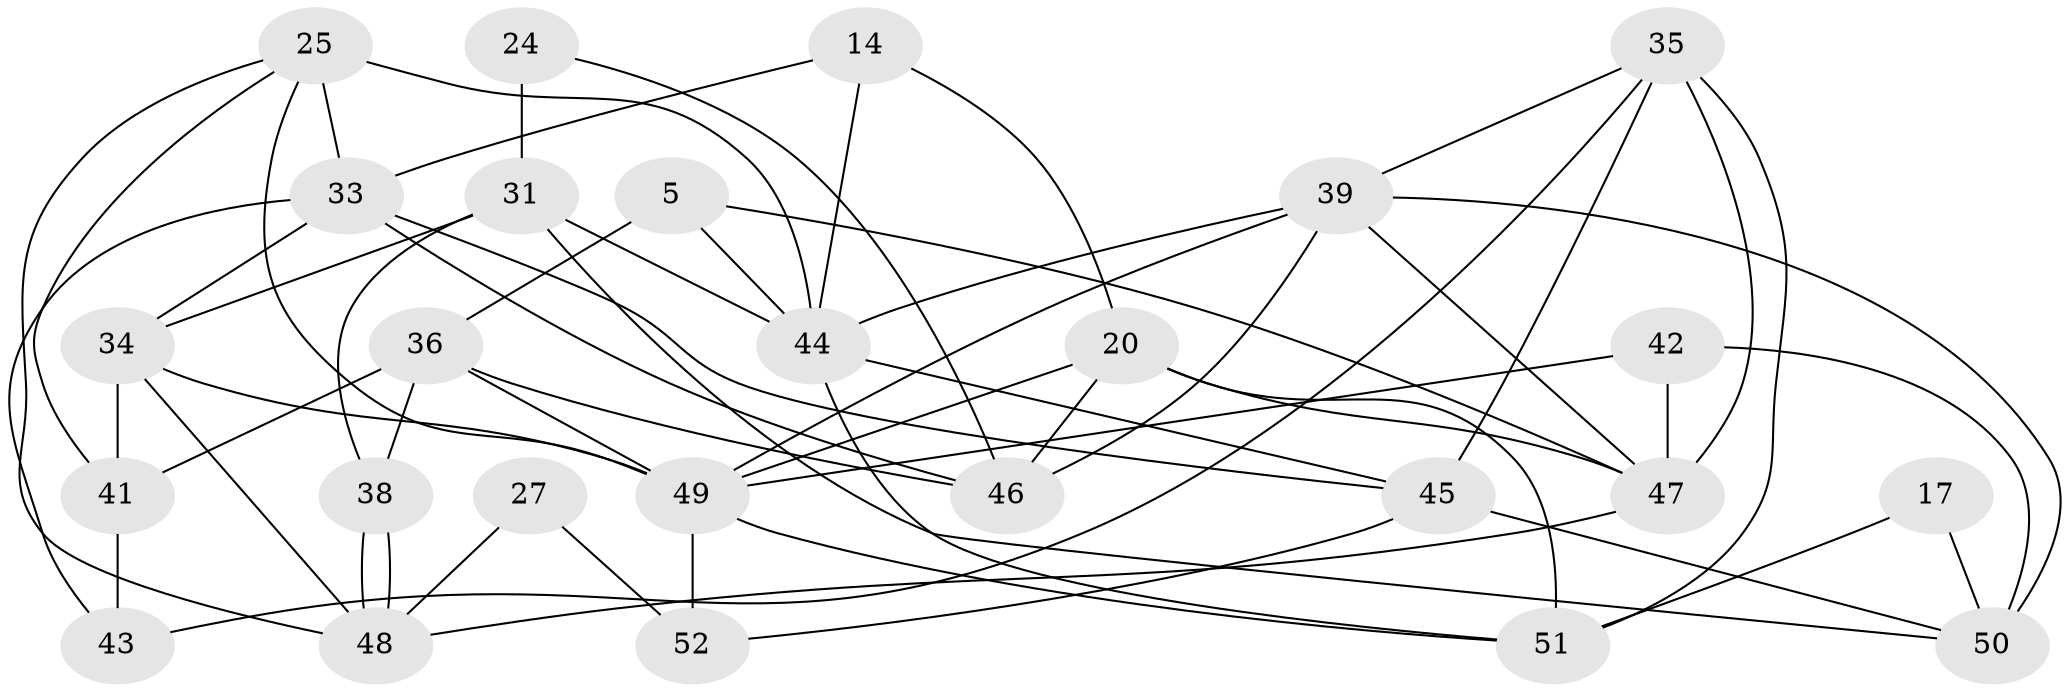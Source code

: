 // original degree distribution, {2: 0.1346153846153846, 5: 0.23076923076923078, 3: 0.23076923076923078, 4: 0.2692307692307692, 6: 0.1346153846153846}
// Generated by graph-tools (version 1.1) at 2025/51/03/09/25 04:51:54]
// undirected, 26 vertices, 59 edges
graph export_dot {
graph [start="1"]
  node [color=gray90,style=filled];
  5;
  14;
  17;
  20;
  24;
  25;
  27;
  31 [super="+11"];
  33 [super="+21"];
  34 [super="+16"];
  35 [super="+32"];
  36 [super="+22"];
  38;
  39 [super="+12+28+18"];
  41;
  42;
  43;
  44 [super="+8+4"];
  45 [super="+40"];
  46 [super="+23+30"];
  47 [super="+9+29"];
  48 [super="+13"];
  49 [super="+2+26"];
  50 [super="+37"];
  51 [super="+7"];
  52;
  5 -- 44;
  5 -- 36;
  5 -- 47;
  14 -- 20;
  14 -- 44 [weight=2];
  14 -- 33;
  17 -- 51;
  17 -- 50;
  20 -- 46;
  20 -- 51 [weight=2];
  20 -- 49;
  20 -- 47;
  24 -- 31 [weight=2];
  24 -- 46;
  25 -- 41;
  25 -- 48;
  25 -- 33 [weight=2];
  25 -- 44;
  25 -- 49;
  27 -- 52;
  27 -- 48;
  31 -- 38;
  31 -- 50;
  31 -- 44;
  31 -- 34;
  33 -- 45;
  33 -- 34;
  33 -- 43;
  33 -- 46;
  34 -- 49 [weight=2];
  34 -- 48;
  34 -- 41 [weight=2];
  35 -- 43;
  35 -- 47;
  35 -- 51 [weight=2];
  35 -- 45;
  35 -- 39;
  36 -- 38;
  36 -- 41 [weight=2];
  36 -- 49;
  36 -- 46;
  38 -- 48 [weight=2];
  38 -- 48;
  39 -- 49 [weight=2];
  39 -- 50 [weight=2];
  39 -- 44;
  39 -- 46;
  39 -- 47;
  41 -- 43;
  42 -- 47 [weight=3];
  42 -- 50;
  42 -- 49;
  44 -- 51;
  44 -- 45;
  45 -- 50;
  45 -- 52;
  47 -- 48;
  49 -- 52 [weight=3];
  49 -- 51;
}
